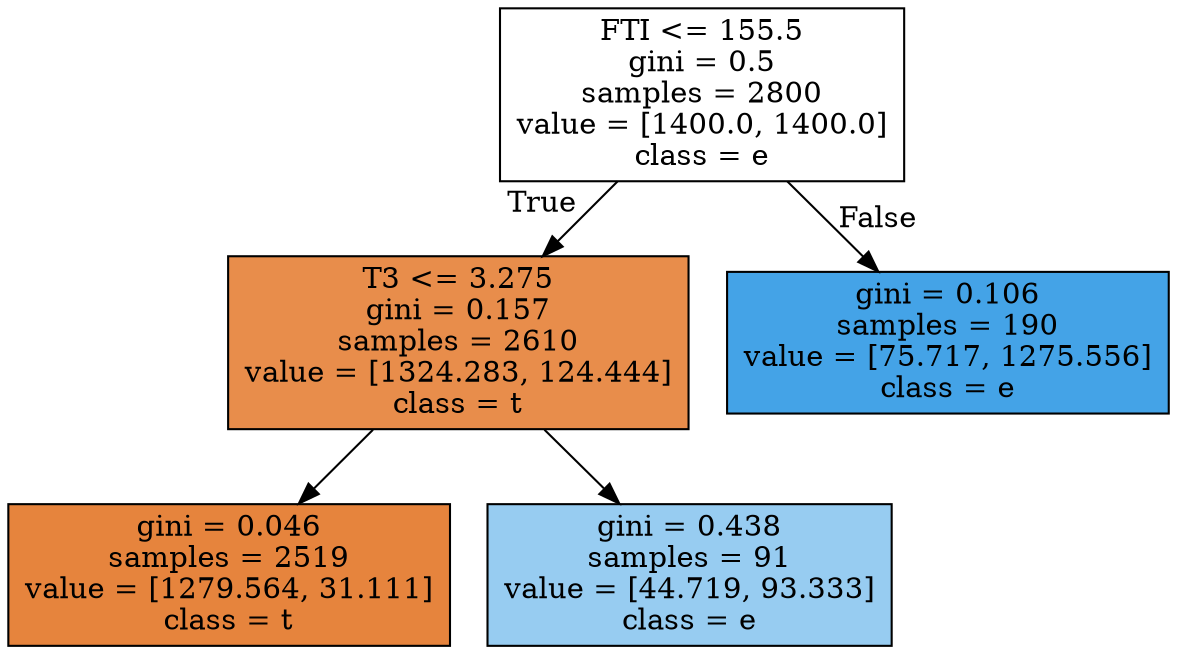 digraph Tree {
node [shape=box, style="filled", color="black"] ;
0 [label="FTI <= 155.5\ngini = 0.5\nsamples = 2800\nvalue = [1400.0, 1400.0]\nclass = e", fillcolor="#399de500"] ;
1 [label="T3 <= 3.275\ngini = 0.157\nsamples = 2610\nvalue = [1324.283, 124.444]\nclass = t", fillcolor="#e58139e7"] ;
0 -> 1 [labeldistance=2.5, labelangle=45, headlabel="True"] ;
2 [label="gini = 0.046\nsamples = 2519\nvalue = [1279.564, 31.111]\nclass = t", fillcolor="#e58139f9"] ;
1 -> 2 ;
3 [label="gini = 0.438\nsamples = 91\nvalue = [44.719, 93.333]\nclass = e", fillcolor="#399de585"] ;
1 -> 3 ;
4 [label="gini = 0.106\nsamples = 190\nvalue = [75.717, 1275.556]\nclass = e", fillcolor="#399de5f0"] ;
0 -> 4 [labeldistance=2.5, labelangle=-45, headlabel="False"] ;
}
